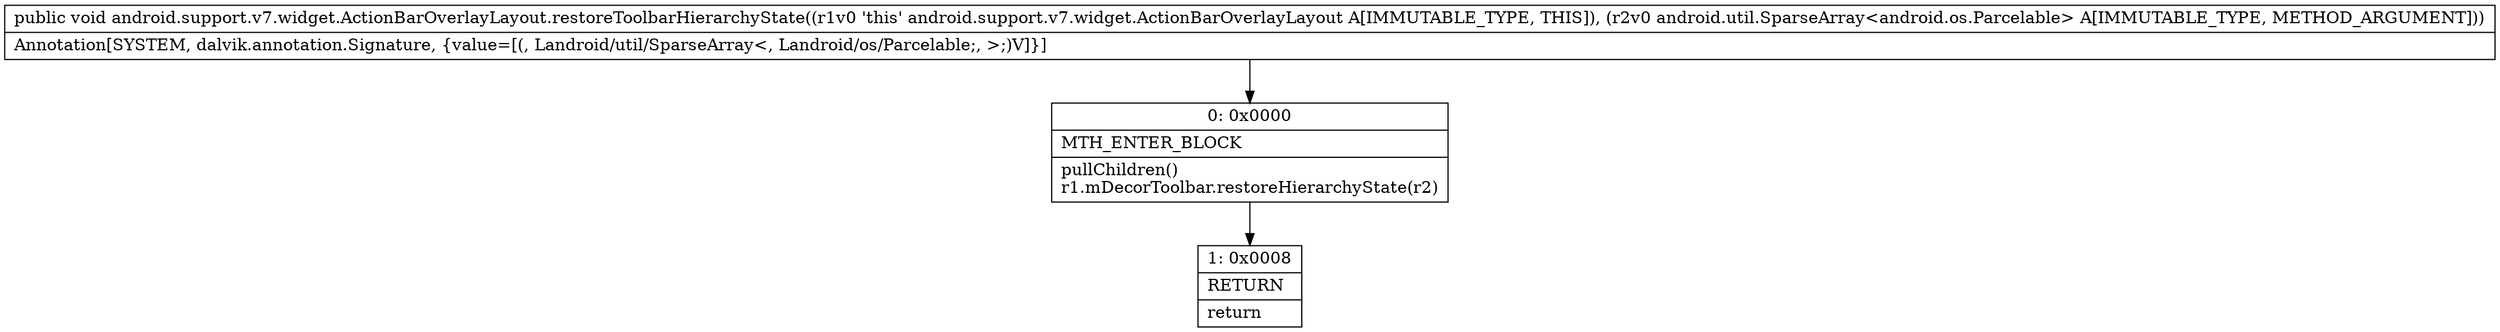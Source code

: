 digraph "CFG forandroid.support.v7.widget.ActionBarOverlayLayout.restoreToolbarHierarchyState(Landroid\/util\/SparseArray;)V" {
Node_0 [shape=record,label="{0\:\ 0x0000|MTH_ENTER_BLOCK\l|pullChildren()\lr1.mDecorToolbar.restoreHierarchyState(r2)\l}"];
Node_1 [shape=record,label="{1\:\ 0x0008|RETURN\l|return\l}"];
MethodNode[shape=record,label="{public void android.support.v7.widget.ActionBarOverlayLayout.restoreToolbarHierarchyState((r1v0 'this' android.support.v7.widget.ActionBarOverlayLayout A[IMMUTABLE_TYPE, THIS]), (r2v0 android.util.SparseArray\<android.os.Parcelable\> A[IMMUTABLE_TYPE, METHOD_ARGUMENT]))  | Annotation[SYSTEM, dalvik.annotation.Signature, \{value=[(, Landroid\/util\/SparseArray\<, Landroid\/os\/Parcelable;, \>;)V]\}]\l}"];
MethodNode -> Node_0;
Node_0 -> Node_1;
}


